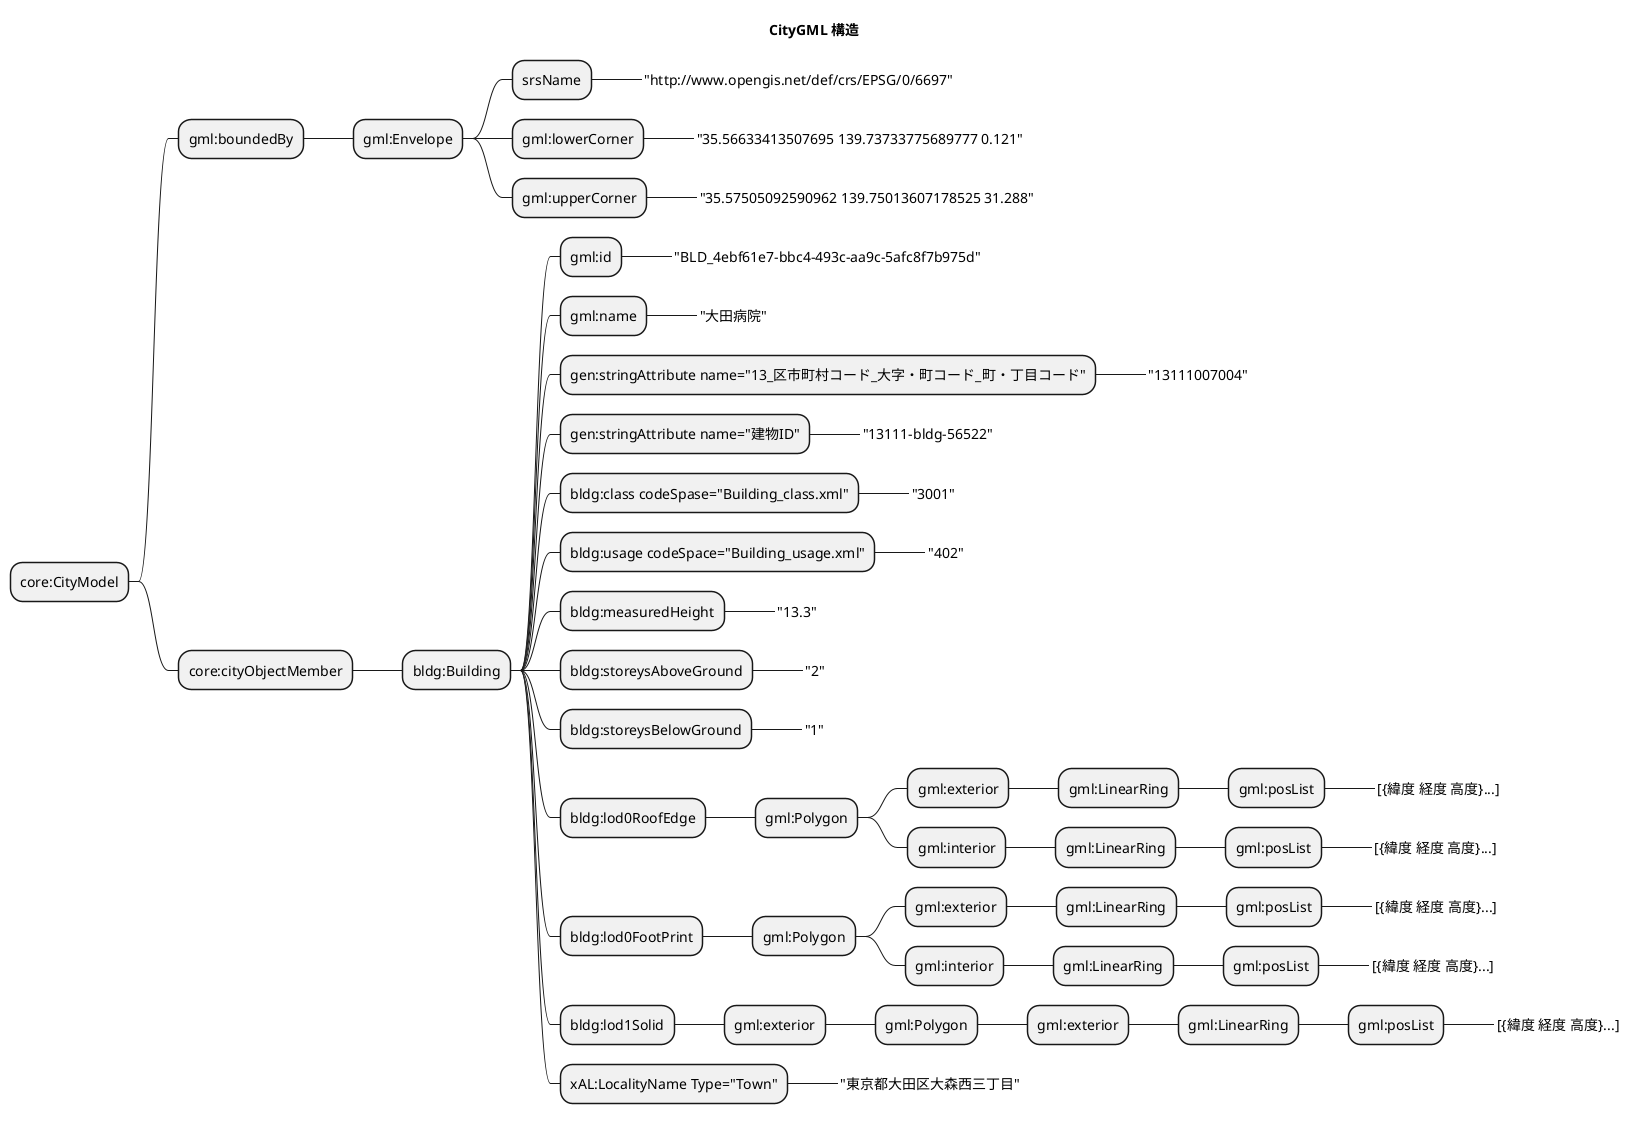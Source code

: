 @startmindmap
title CityGML 構造

* core:CityModel
** gml:boundedBy
*** gml:Envelope
**** srsName
*****_ "http://www.opengis.net/def/crs/EPSG/0/6697"
**** gml:lowerCorner
*****_ "35.56633413507695 139.73733775689777 0.121"
**** gml:upperCorner
*****_ "35.57505092590962 139.75013607178525 31.288"

** core:cityObjectMember
*** bldg:Building
**** gml:id
*****_ "BLD_4ebf61e7-bbc4-493c-aa9c-5afc8f7b975d"
**** gml:name
*****_ "大田病院"
**** gen:stringAttribute name="13_区市町村コード_大字・町コード_町・丁目コード"
*****_ "13111007004"
**** gen:stringAttribute name="建物ID"
*****_ "13111-bldg-56522"

**** bldg:class codeSpase="Building_class.xml"
*****_ "3001"

**** bldg:usage codeSpace="Building_usage.xml"
*****_ "402"

**** bldg:measuredHeight
*****_ "13.3"

**** bldg:storeysAboveGround
*****_ "2"

**** bldg:storeysBelowGround
*****_ "1"

**** bldg:lod0RoofEdge
***** gml:Polygon
****** gml:exterior
******* gml:LinearRing
******** gml:posList
*********_ [{緯度 経度 高度}...]
****** gml:interior
******* gml:LinearRing
******** gml:posList
*********_ [{緯度 経度 高度}...]

**** bldg:lod0FootPrint
***** gml:Polygon
****** gml:exterior
******* gml:LinearRing
******** gml:posList
*********_ [{緯度 経度 高度}...]
****** gml:interior
******* gml:LinearRing
******** gml:posList
*********_ [{緯度 経度 高度}...]

**** bldg:lod1Solid
***** gml:exterior
****** gml:Polygon
******* gml:exterior
******** gml:LinearRing
********* gml:posList
**********_ [{緯度 経度 高度}...]

**** xAL:LocalityName Type="Town"
*****_ "東京都大田区大森西三丁目"

@endmindmap
